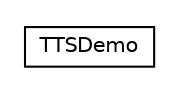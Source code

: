 #!/usr/local/bin/dot
#
# Class diagram 
# Generated by UMLGraph version R5_6 (http://www.umlgraph.org/)
#

digraph G {
	edge [fontname="Helvetica",fontsize=10,labelfontname="Helvetica",labelfontsize=10];
	node [fontname="Helvetica",fontsize=10,shape=plaintext];
	nodesep=0.25;
	ranksep=0.5;
	// examples.robotics.TTSDemo
	c1523 [label=<<table title="examples.robotics.TTSDemo" border="0" cellborder="1" cellspacing="0" cellpadding="2" port="p" href="./TTSDemo.html">
		<tr><td><table border="0" cellspacing="0" cellpadding="1">
<tr><td align="center" balign="center"> TTSDemo </td></tr>
		</table></td></tr>
		</table>>, URL="./TTSDemo.html", fontname="Helvetica", fontcolor="black", fontsize=10.0];
}

